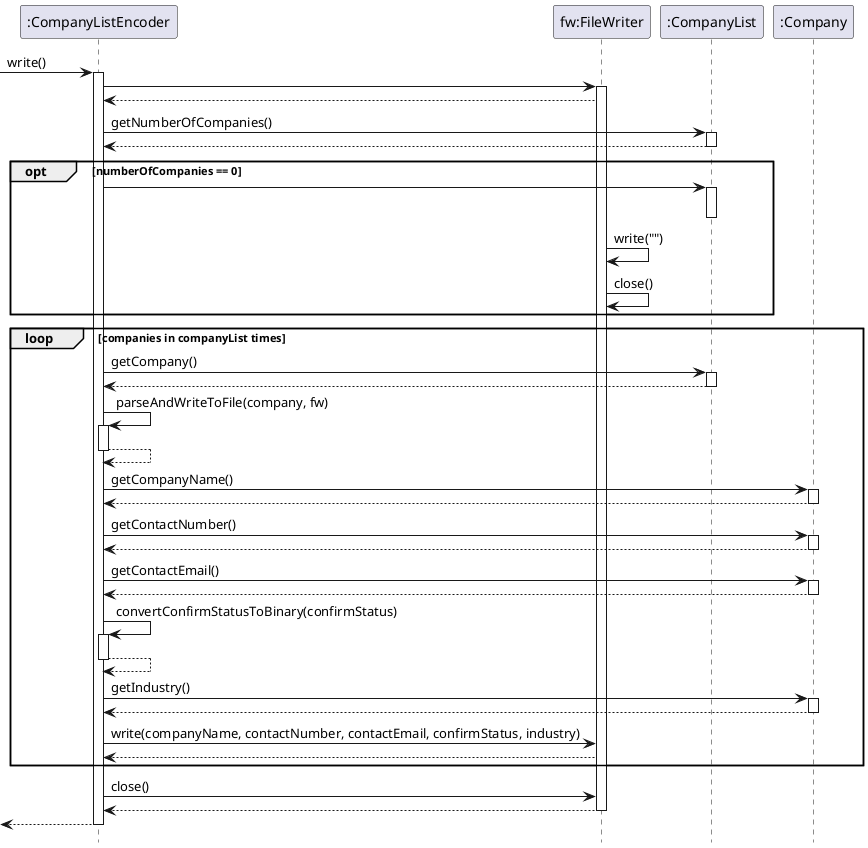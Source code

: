 @startuml
'https://plantuml.com/sequence-diagram


hide footbox
 -> ":CompanyListEncoder": write()
    activate ":CompanyListEncoder"
        ":CompanyListEncoder" -> "fw:FileWriter":
        activate "fw:FileWriter"
            "fw:FileWriter" --> ":CompanyListEncoder"

            ":CompanyListEncoder" -> ":CompanyList": getNumberOfCompanies()
            activate ":CompanyList"
            ":CompanyList" --> ":CompanyListEncoder"
            deactivate ":CompanyList"
            opt numberOfCompanies == 0
                ":CompanyList" <- ":CompanyListEncoder":
                activate ":CompanyList"
                deactivate ":CompanyList"
                "fw:FileWriter" -> "fw:FileWriter": write("")
                "fw:FileWriter" -> "fw:FileWriter": close()
            end
            loop companies in companyList times
                ":CompanyListEncoder" -> ":CompanyList": getCompany()
                activate ":CompanyList"
                ":CompanyListEncoder" <-- ":CompanyList":
                deactivate ":CompanyList"

                ":CompanyListEncoder" -> ":CompanyListEncoder": parseAndWriteToFile(company, fw)
                activate ":CompanyListEncoder"
                ":CompanyListEncoder" --> ":CompanyListEncoder"
                deactivate ":CompanyListEncoder"

                ":CompanyListEncoder" -> ":Company": getCompanyName()
                activate ":Company"
                ":CompanyListEncoder" <-- ":Company":
                deactivate ":Company"

                ":CompanyListEncoder" -> ":Company": getContactNumber()
                activate ":Company"
                ":CompanyListEncoder" <-- ":Company":
                deactivate ":Company"

                ":CompanyListEncoder" -> ":Company": getContactEmail()
                activate ":Company"
                ":CompanyListEncoder" <-- ":Company":
                deactivate ":Company"

                ":CompanyListEncoder" -> ":CompanyListEncoder": convertConfirmStatusToBinary(confirmStatus)
                activate ":CompanyListEncoder"
                ":CompanyListEncoder" --> ":CompanyListEncoder":
                deactivate ":CompanyListEncoder"

                ":CompanyListEncoder" -> ":Company": getIndustry()
                activate ":Company"
                ":CompanyListEncoder" <-- ":Company":
                deactivate ":Company"

                ":CompanyListEncoder" -> "fw:FileWriter": write(companyName, contactNumber, contactEmail, confirmStatus, industry)
                "fw:FileWriter" --> ":CompanyListEncoder"
            end
            ":CompanyListEncoder" -> "fw:FileWriter": close()
            ":CompanyListEncoder" <-- "fw:FileWriter"
            deactivate "fw:FileWriter"
            <-- ":CompanyListEncoder"
            deactivate ":CompanyListEncoder"


@enduml
